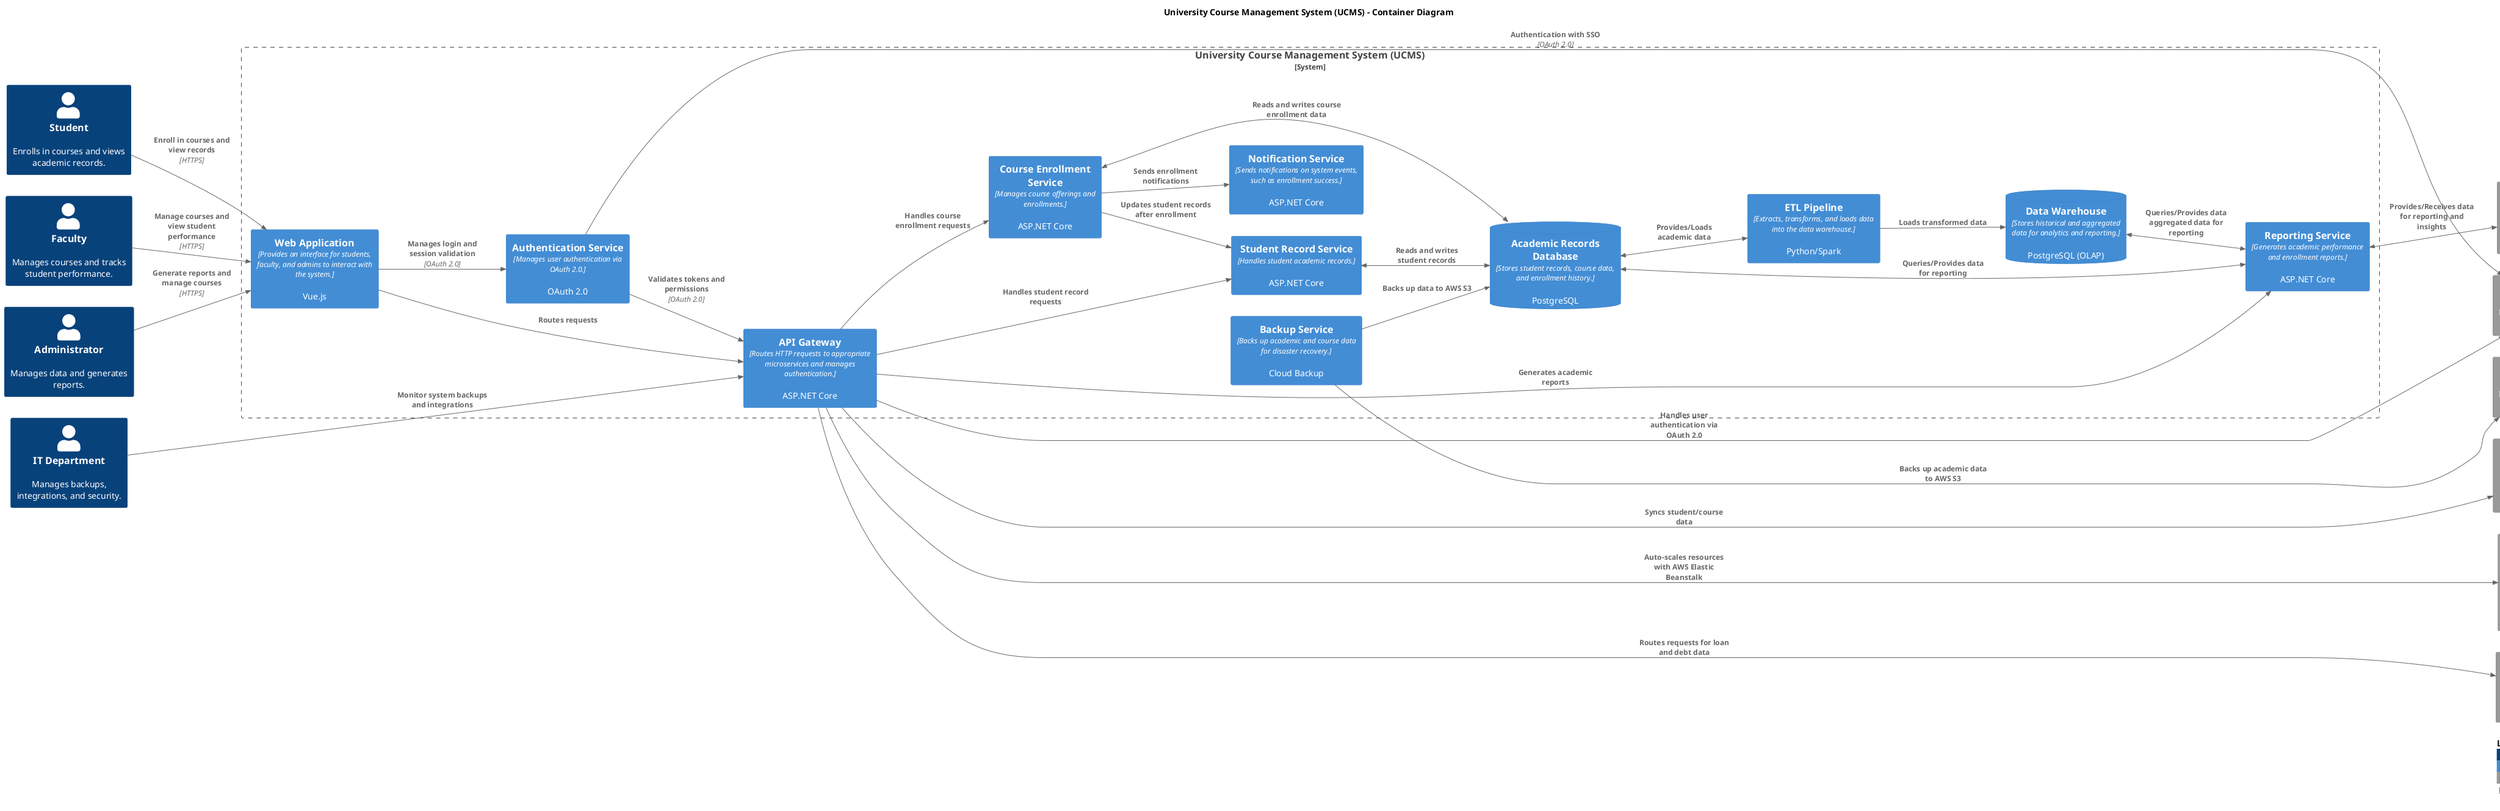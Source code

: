 @startuml
set separator none
title University Course Management System (UCMS) - Container Diagram

left to right direction

!include <C4/C4>
!include <C4/C4_Context>
!include <C4/C4_Container>


together {
    Person(Student, "Student", "Enrolls in courses and views academic records.")
    Person(Faculty, "Faculty", "Manages courses and tracks student performance.")
    Person(Administrator, "Administrator", "Manages data and generates reports.")
    Person(ITDepartment, "IT Department", "Manages backups, integrations, and security.")
}

System_Boundary("UniversityCourseManagementSystemUCMS_boundary", "University Course Management System (UCMS)", $tags="") {
  Container(ReportingService, "Reporting Service", $techn="Generates academic performance and enrollment reports.", $descr="ASP.NET Core", $tags="", $link="")
  Container(AuthenticationService, "Authentication Service", $techn="Manages user authentication via OAuth 2.0.", $descr="OAuth 2.0", $tags="", $link="")
  Container(NotificationService, "Notification Service", $techn="Sends notifications on system events, such as enrollment success.", $descr="ASP.NET Core", $tags="", $link="")
  Container(BackupService, "Backup Service", $techn="Backs up academic and course data for disaster recovery.", $descr="Cloud Backup", $tags="", $link="")
  ContainerDb(AcademicRecordsDatabase, "Academic Records Database", $techn="Stores student records, course data, and enrollment history.", $descr="PostgreSQL", $tags="", $link="")
  ContainerDb(DataWarehouse, "Data Warehouse", $techn="Stores historical and aggregated data for analytics and reporting.", $descr="PostgreSQL (OLAP)", $tags="", $link="")
  Container(ETLPipeline, "ETL Pipeline", $techn="Extracts, transforms, and loads data into the data warehouse.", $descr="Python/Spark", $tags="", $link="")
  Container(WebApplication, "Web Application", $techn="Provides an interface for students, faculty, and admins to interact with the system.", $descr="Vue.js", $tags="", $link="")
  Container(APIGateway, "API Gateway", $techn="Routes HTTP requests to appropriate microservices and manages authentication.", $descr="ASP.NET Core", $tags="", $link="")
  Container(CourseEnrollmentService, "Course Enrollment Service", $techn="Manages course offerings and enrollments.", $descr="ASP.NET Core", $tags="", $link="")
  Container(StudentRecordService, "Student Record Service", $techn="Handles student academic records.", $descr="ASP.NET Core", $tags="", $link="")
}

together {
System_Ext(SIS, "Student Information System (SIS)", $descr="Manages student and course data.", $tags="", $link="")
System_Ext(AuthSys, "Authentication System", $descr="Handles Single Sign-On (SSO) for user authentication.", $tags="", $link="")
System_Ext(AWSS3, "AWS S3 (DSaaS)", $descr="Provides cloud-based backup and recovery using AWS S3.", $tags="", $link="")
System_Ext(DataAnalytics, "Data Analytics System", $descr="Processes and analyzes academic data for insights and reporting.", $tags="", $link="")
System_Ext(AWSElasticBeanstalkPaaS, "AWS Elastic Beanstalk (PaaS)", $descr="Scalable platform hosting UCMS services, enabling auto-scaling during peak enrollment periods.", $tags="", $link="")
System_Ext(HECS, "HECS Debt System", "Manages student loans and debts." , $type="Software System")
}

Rel(Student, WebApplication, "Enroll in courses and view records", $techn="HTTPS", $tags="", $link="")
Rel(Faculty, WebApplication, "Manage courses and view student performance", $techn="HTTPS", $tags="", $link="")
Rel(Administrator, WebApplication, "Generate reports and manage courses", $techn="HTTPS", $tags="", $link="")
Rel(ITDepartment, APIGateway, "Monitor system backups and integrations", $techn="", $tags="", $link="")

' api gateway relationships
Rel(APIGateway, SIS, "Syncs student/course data", $techn="", $tags="", $link="")
Rel(APIGateway, AuthSys, "Handles user authentication via OAuth 2.0", $techn="", $tags="", $link="")

'  auth service relationships
Rel(WebApplication, AuthenticationService, "Manages login and session validation", $techn="OAuth 2.0", $tags="", $link="")
Rel(AuthenticationService, APIGateway, "Validates tokens and permissions", $techn="OAuth 2.0", $tags="", $link="")
Rel(AuthenticationService, AuthSys, "Authentication with SSO", $techn="OAuth 2.0", $tags="", $link="")

Rel(APIGateway, HECS, "Routes requests for loan and debt data")

' suggested HECS relationships:
' Rel(CourseEnrollmentService, HECS, "Checks loan eligibility and updates enrollment-related debts")
' Rel(StudentRecordService, HECS, "Fetches and displays loan and debt information")
' Rel(ReportingService, HECS, "Aggregates data on loan statuses for institutional reporting")

BiRel(ReportingService, DataAnalytics, "Provides/Receives data for reporting and insights", $techn="", $tags="", $link="")
Rel(APIGateway, AWSElasticBeanstalkPaaS, "Auto-scales resources with AWS Elastic Beanstalk", $techn="", $tags="", $link="")
Rel(WebApplication, APIGateway, "Routes requests", $techn="", $tags="", $link="")
Rel(APIGateway, CourseEnrollmentService, "Handles course enrollment requests", $techn="", $tags="", $link="")
Rel(APIGateway, StudentRecordService, "Handles student record requests", $techn="", $tags="", $link="")
Rel(APIGateway, ReportingService, "Generates academic reports", $techn="", $tags="", $link="")
Rel(CourseEnrollmentService, StudentRecordService, "Updates student records after enrollment", $techn="", $tags="", $link="")
Rel(CourseEnrollmentService, NotificationService, "Sends enrollment notifications", $techn="", $tags="", $link="")
Rel(ETLPipeline, DataWarehouse, "Loads transformed data", $techn="", $tags="", $link="")

' Bi-Directional Relationships
BiRel(AcademicRecordsDatabase, ETLPipeline, "Provides/Loads academic data", $techn="", $tags="", $link="")
BiRel(StudentRecordService, AcademicRecordsDatabase, "Reads and writes student records", $techn="", $tags="", $link="")
BiRel(CourseEnrollmentService, AcademicRecordsDatabase, "Reads and writes course enrollment data", $techn="", $tags="", $link="")
BiRel(AcademicRecordsDatabase, ReportingService, "Queries/Provides data for reporting", $techn="", $tags="", $link="")
BiRel(DataWarehouse, ReportingService, "Queries/Provides data aggregated data for reporting", $techn="", $tags="", $link="")

Rel(BackupService, AcademicRecordsDatabase, "Backs up data to AWS S3", $techn="", $tags="", $link="")
Rel(BackupService, AWSS3, "Backs up academic data to AWS S3", $techn="", $tags="", $link="")

SHOW_LEGEND(true)
@enduml